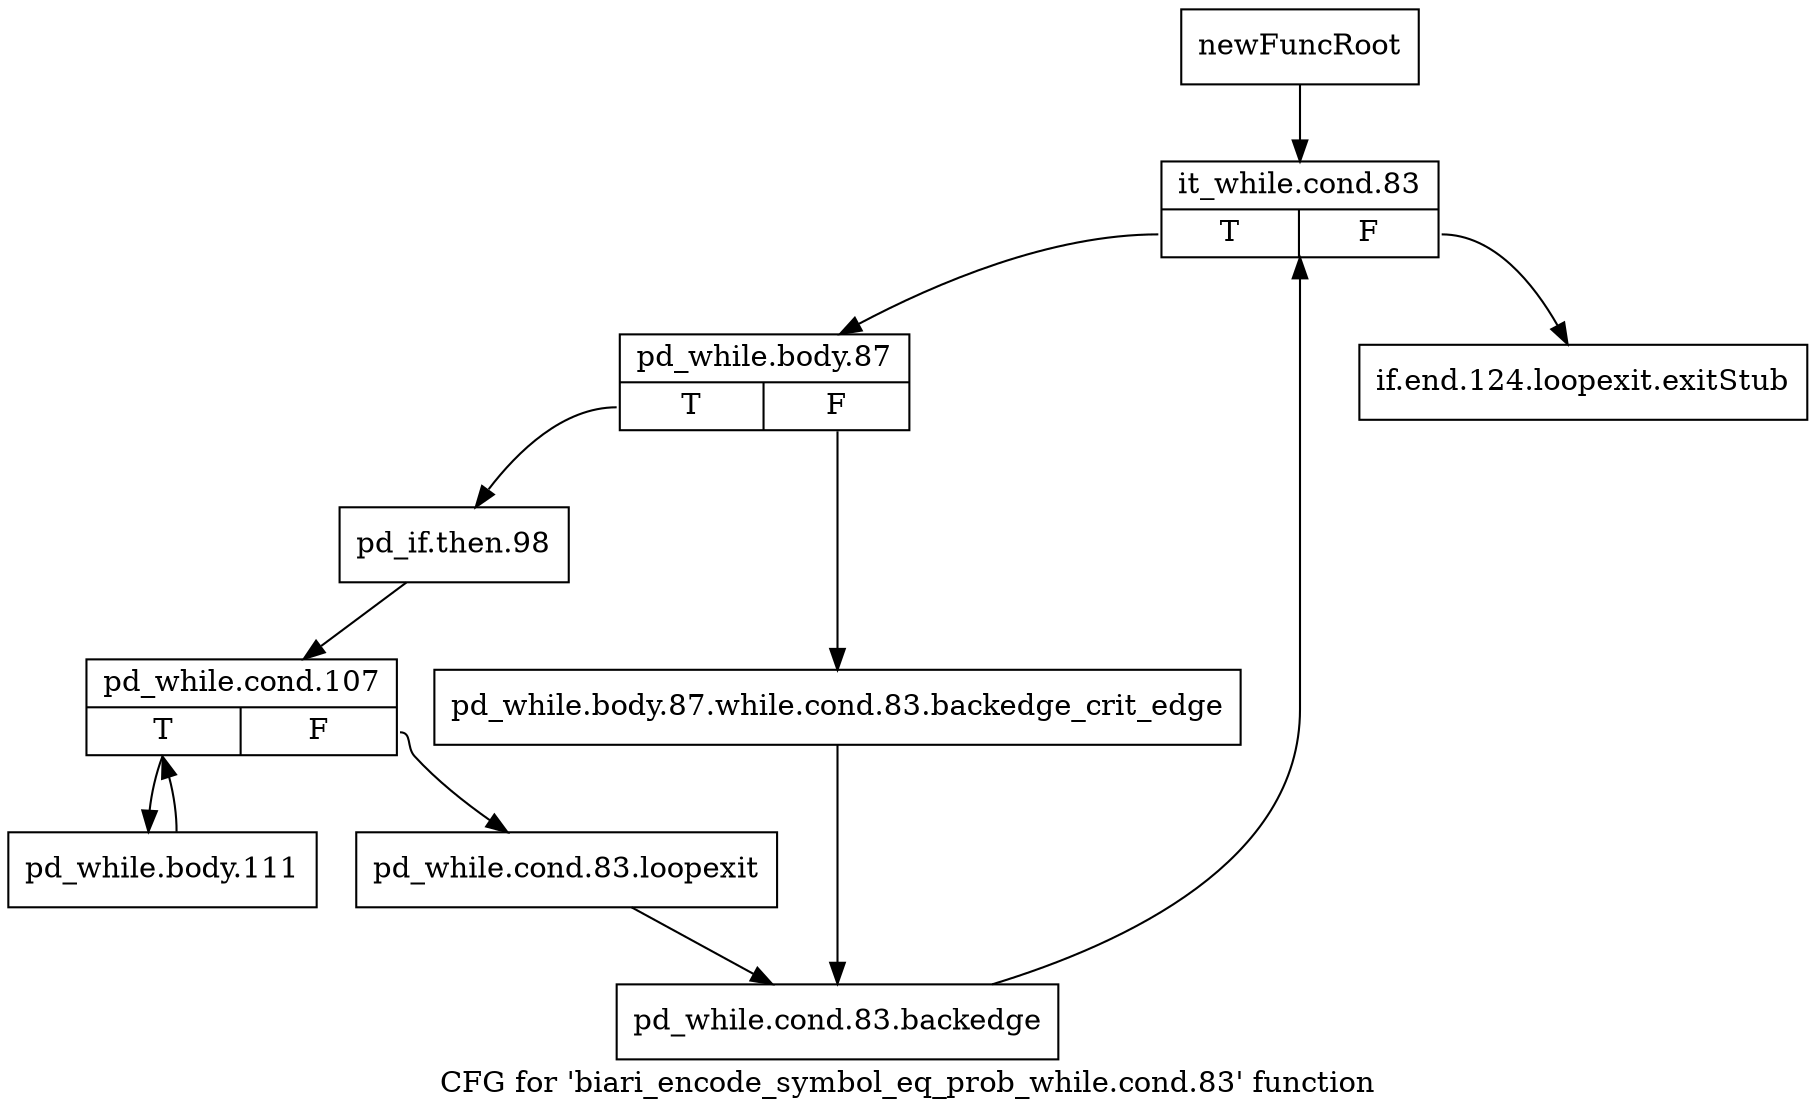 digraph "CFG for 'biari_encode_symbol_eq_prob_while.cond.83' function" {
	label="CFG for 'biari_encode_symbol_eq_prob_while.cond.83' function";

	Node0x21986d0 [shape=record,label="{newFuncRoot}"];
	Node0x21986d0 -> Node0x2198770;
	Node0x2198720 [shape=record,label="{if.end.124.loopexit.exitStub}"];
	Node0x2198770 [shape=record,label="{it_while.cond.83|{<s0>T|<s1>F}}"];
	Node0x2198770:s0 -> Node0x21987c0;
	Node0x2198770:s1 -> Node0x2198720;
	Node0x21987c0 [shape=record,label="{pd_while.body.87|{<s0>T|<s1>F}}"];
	Node0x21987c0:s0 -> Node0x2198860;
	Node0x21987c0:s1 -> Node0x2198810;
	Node0x2198810 [shape=record,label="{pd_while.body.87.while.cond.83.backedge_crit_edge}"];
	Node0x2198810 -> Node0x2198950;
	Node0x2198860 [shape=record,label="{pd_if.then.98}"];
	Node0x2198860 -> Node0x21988b0;
	Node0x21988b0 [shape=record,label="{pd_while.cond.107|{<s0>T|<s1>F}}"];
	Node0x21988b0:s0 -> Node0x21989a0;
	Node0x21988b0:s1 -> Node0x2198900;
	Node0x2198900 [shape=record,label="{pd_while.cond.83.loopexit}"];
	Node0x2198900 -> Node0x2198950;
	Node0x2198950 [shape=record,label="{pd_while.cond.83.backedge}"];
	Node0x2198950 -> Node0x2198770;
	Node0x21989a0 [shape=record,label="{pd_while.body.111}"];
	Node0x21989a0 -> Node0x21988b0;
}
